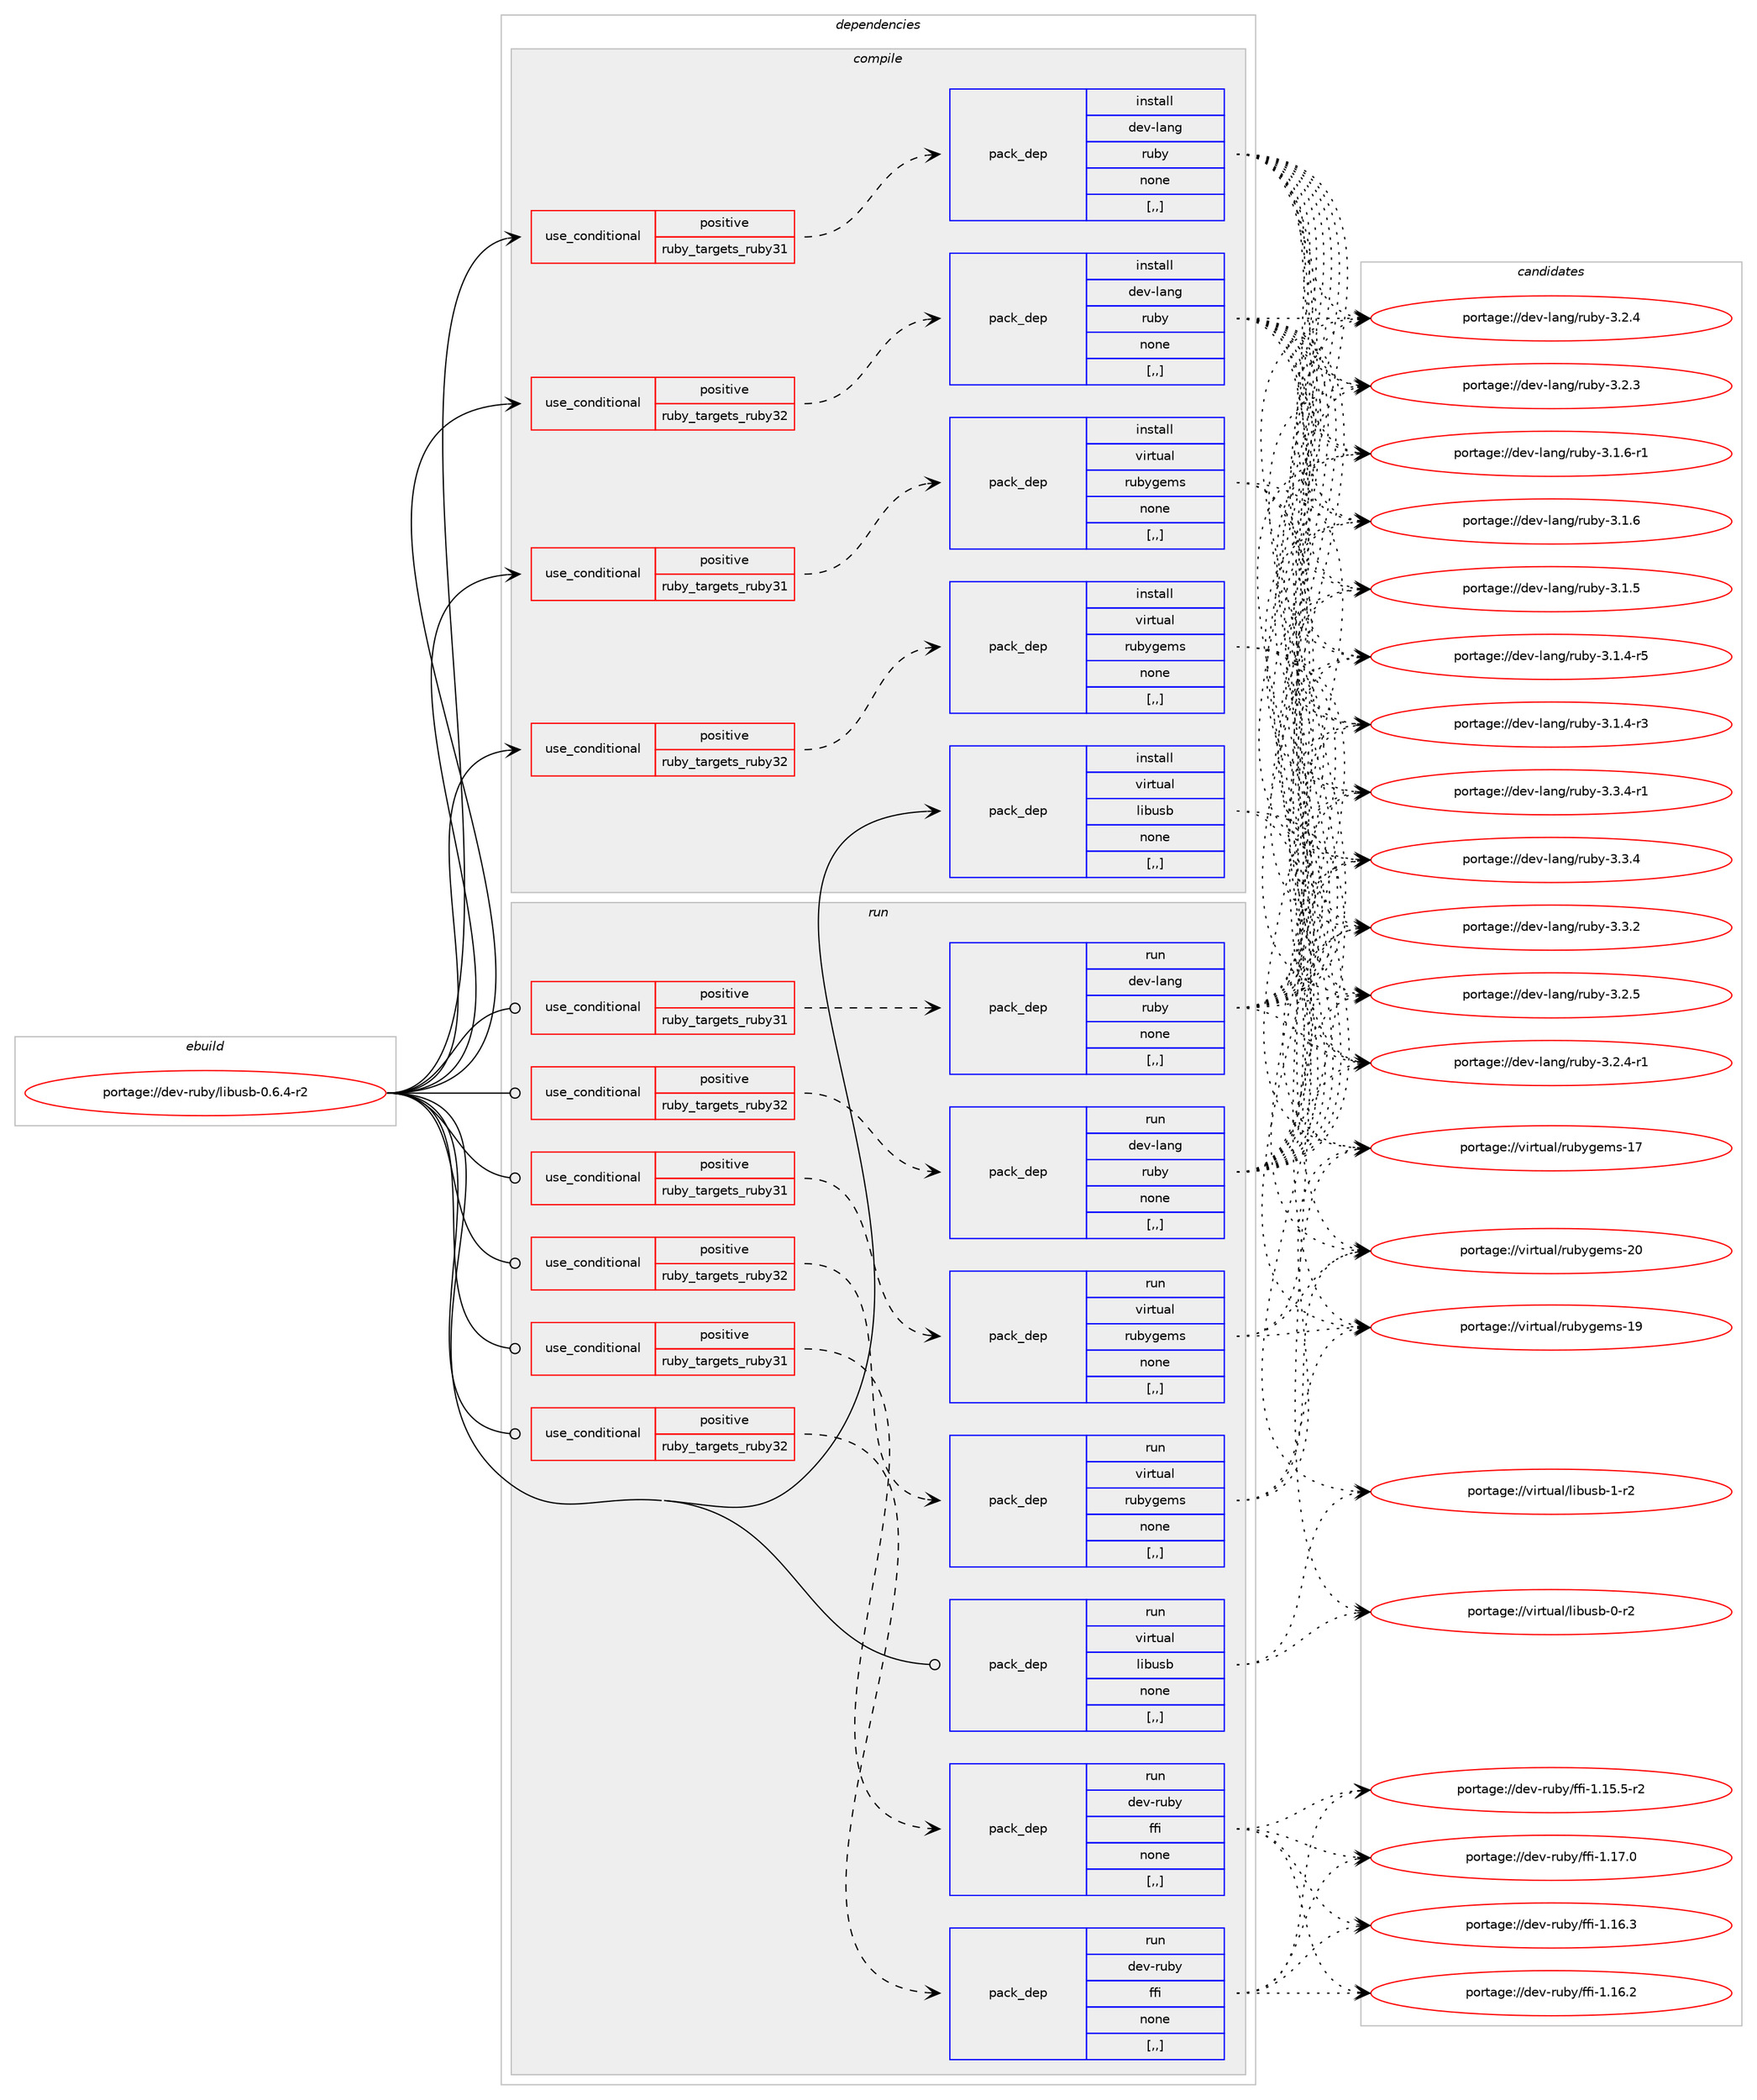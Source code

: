 digraph prolog {

# *************
# Graph options
# *************

newrank=true;
concentrate=true;
compound=true;
graph [rankdir=LR,fontname=Helvetica,fontsize=10,ranksep=1.5];#, ranksep=2.5, nodesep=0.2];
edge  [arrowhead=vee];
node  [fontname=Helvetica,fontsize=10];

# **********
# The ebuild
# **********

subgraph cluster_leftcol {
color=gray;
label=<<i>ebuild</i>>;
id [label="portage://dev-ruby/libusb-0.6.4-r2", color=red, width=4, href="../dev-ruby/libusb-0.6.4-r2.svg"];
}

# ****************
# The dependencies
# ****************

subgraph cluster_midcol {
color=gray;
label=<<i>dependencies</i>>;
subgraph cluster_compile {
fillcolor="#eeeeee";
style=filled;
label=<<i>compile</i>>;
subgraph cond49925 {
dependency188517 [label=<<TABLE BORDER="0" CELLBORDER="1" CELLSPACING="0" CELLPADDING="4"><TR><TD ROWSPAN="3" CELLPADDING="10">use_conditional</TD></TR><TR><TD>positive</TD></TR><TR><TD>ruby_targets_ruby31</TD></TR></TABLE>>, shape=none, color=red];
subgraph pack137254 {
dependency188518 [label=<<TABLE BORDER="0" CELLBORDER="1" CELLSPACING="0" CELLPADDING="4" WIDTH="220"><TR><TD ROWSPAN="6" CELLPADDING="30">pack_dep</TD></TR><TR><TD WIDTH="110">install</TD></TR><TR><TD>dev-lang</TD></TR><TR><TD>ruby</TD></TR><TR><TD>none</TD></TR><TR><TD>[,,]</TD></TR></TABLE>>, shape=none, color=blue];
}
dependency188517:e -> dependency188518:w [weight=20,style="dashed",arrowhead="vee"];
}
id:e -> dependency188517:w [weight=20,style="solid",arrowhead="vee"];
subgraph cond49926 {
dependency188519 [label=<<TABLE BORDER="0" CELLBORDER="1" CELLSPACING="0" CELLPADDING="4"><TR><TD ROWSPAN="3" CELLPADDING="10">use_conditional</TD></TR><TR><TD>positive</TD></TR><TR><TD>ruby_targets_ruby31</TD></TR></TABLE>>, shape=none, color=red];
subgraph pack137255 {
dependency188520 [label=<<TABLE BORDER="0" CELLBORDER="1" CELLSPACING="0" CELLPADDING="4" WIDTH="220"><TR><TD ROWSPAN="6" CELLPADDING="30">pack_dep</TD></TR><TR><TD WIDTH="110">install</TD></TR><TR><TD>virtual</TD></TR><TR><TD>rubygems</TD></TR><TR><TD>none</TD></TR><TR><TD>[,,]</TD></TR></TABLE>>, shape=none, color=blue];
}
dependency188519:e -> dependency188520:w [weight=20,style="dashed",arrowhead="vee"];
}
id:e -> dependency188519:w [weight=20,style="solid",arrowhead="vee"];
subgraph cond49927 {
dependency188521 [label=<<TABLE BORDER="0" CELLBORDER="1" CELLSPACING="0" CELLPADDING="4"><TR><TD ROWSPAN="3" CELLPADDING="10">use_conditional</TD></TR><TR><TD>positive</TD></TR><TR><TD>ruby_targets_ruby32</TD></TR></TABLE>>, shape=none, color=red];
subgraph pack137256 {
dependency188522 [label=<<TABLE BORDER="0" CELLBORDER="1" CELLSPACING="0" CELLPADDING="4" WIDTH="220"><TR><TD ROWSPAN="6" CELLPADDING="30">pack_dep</TD></TR><TR><TD WIDTH="110">install</TD></TR><TR><TD>dev-lang</TD></TR><TR><TD>ruby</TD></TR><TR><TD>none</TD></TR><TR><TD>[,,]</TD></TR></TABLE>>, shape=none, color=blue];
}
dependency188521:e -> dependency188522:w [weight=20,style="dashed",arrowhead="vee"];
}
id:e -> dependency188521:w [weight=20,style="solid",arrowhead="vee"];
subgraph cond49928 {
dependency188523 [label=<<TABLE BORDER="0" CELLBORDER="1" CELLSPACING="0" CELLPADDING="4"><TR><TD ROWSPAN="3" CELLPADDING="10">use_conditional</TD></TR><TR><TD>positive</TD></TR><TR><TD>ruby_targets_ruby32</TD></TR></TABLE>>, shape=none, color=red];
subgraph pack137257 {
dependency188524 [label=<<TABLE BORDER="0" CELLBORDER="1" CELLSPACING="0" CELLPADDING="4" WIDTH="220"><TR><TD ROWSPAN="6" CELLPADDING="30">pack_dep</TD></TR><TR><TD WIDTH="110">install</TD></TR><TR><TD>virtual</TD></TR><TR><TD>rubygems</TD></TR><TR><TD>none</TD></TR><TR><TD>[,,]</TD></TR></TABLE>>, shape=none, color=blue];
}
dependency188523:e -> dependency188524:w [weight=20,style="dashed",arrowhead="vee"];
}
id:e -> dependency188523:w [weight=20,style="solid",arrowhead="vee"];
subgraph pack137258 {
dependency188525 [label=<<TABLE BORDER="0" CELLBORDER="1" CELLSPACING="0" CELLPADDING="4" WIDTH="220"><TR><TD ROWSPAN="6" CELLPADDING="30">pack_dep</TD></TR><TR><TD WIDTH="110">install</TD></TR><TR><TD>virtual</TD></TR><TR><TD>libusb</TD></TR><TR><TD>none</TD></TR><TR><TD>[,,]</TD></TR></TABLE>>, shape=none, color=blue];
}
id:e -> dependency188525:w [weight=20,style="solid",arrowhead="vee"];
}
subgraph cluster_compileandrun {
fillcolor="#eeeeee";
style=filled;
label=<<i>compile and run</i>>;
}
subgraph cluster_run {
fillcolor="#eeeeee";
style=filled;
label=<<i>run</i>>;
subgraph cond49929 {
dependency188526 [label=<<TABLE BORDER="0" CELLBORDER="1" CELLSPACING="0" CELLPADDING="4"><TR><TD ROWSPAN="3" CELLPADDING="10">use_conditional</TD></TR><TR><TD>positive</TD></TR><TR><TD>ruby_targets_ruby31</TD></TR></TABLE>>, shape=none, color=red];
subgraph pack137259 {
dependency188527 [label=<<TABLE BORDER="0" CELLBORDER="1" CELLSPACING="0" CELLPADDING="4" WIDTH="220"><TR><TD ROWSPAN="6" CELLPADDING="30">pack_dep</TD></TR><TR><TD WIDTH="110">run</TD></TR><TR><TD>dev-lang</TD></TR><TR><TD>ruby</TD></TR><TR><TD>none</TD></TR><TR><TD>[,,]</TD></TR></TABLE>>, shape=none, color=blue];
}
dependency188526:e -> dependency188527:w [weight=20,style="dashed",arrowhead="vee"];
}
id:e -> dependency188526:w [weight=20,style="solid",arrowhead="odot"];
subgraph cond49930 {
dependency188528 [label=<<TABLE BORDER="0" CELLBORDER="1" CELLSPACING="0" CELLPADDING="4"><TR><TD ROWSPAN="3" CELLPADDING="10">use_conditional</TD></TR><TR><TD>positive</TD></TR><TR><TD>ruby_targets_ruby31</TD></TR></TABLE>>, shape=none, color=red];
subgraph pack137260 {
dependency188529 [label=<<TABLE BORDER="0" CELLBORDER="1" CELLSPACING="0" CELLPADDING="4" WIDTH="220"><TR><TD ROWSPAN="6" CELLPADDING="30">pack_dep</TD></TR><TR><TD WIDTH="110">run</TD></TR><TR><TD>dev-ruby</TD></TR><TR><TD>ffi</TD></TR><TR><TD>none</TD></TR><TR><TD>[,,]</TD></TR></TABLE>>, shape=none, color=blue];
}
dependency188528:e -> dependency188529:w [weight=20,style="dashed",arrowhead="vee"];
}
id:e -> dependency188528:w [weight=20,style="solid",arrowhead="odot"];
subgraph cond49931 {
dependency188530 [label=<<TABLE BORDER="0" CELLBORDER="1" CELLSPACING="0" CELLPADDING="4"><TR><TD ROWSPAN="3" CELLPADDING="10">use_conditional</TD></TR><TR><TD>positive</TD></TR><TR><TD>ruby_targets_ruby31</TD></TR></TABLE>>, shape=none, color=red];
subgraph pack137261 {
dependency188531 [label=<<TABLE BORDER="0" CELLBORDER="1" CELLSPACING="0" CELLPADDING="4" WIDTH="220"><TR><TD ROWSPAN="6" CELLPADDING="30">pack_dep</TD></TR><TR><TD WIDTH="110">run</TD></TR><TR><TD>virtual</TD></TR><TR><TD>rubygems</TD></TR><TR><TD>none</TD></TR><TR><TD>[,,]</TD></TR></TABLE>>, shape=none, color=blue];
}
dependency188530:e -> dependency188531:w [weight=20,style="dashed",arrowhead="vee"];
}
id:e -> dependency188530:w [weight=20,style="solid",arrowhead="odot"];
subgraph cond49932 {
dependency188532 [label=<<TABLE BORDER="0" CELLBORDER="1" CELLSPACING="0" CELLPADDING="4"><TR><TD ROWSPAN="3" CELLPADDING="10">use_conditional</TD></TR><TR><TD>positive</TD></TR><TR><TD>ruby_targets_ruby32</TD></TR></TABLE>>, shape=none, color=red];
subgraph pack137262 {
dependency188533 [label=<<TABLE BORDER="0" CELLBORDER="1" CELLSPACING="0" CELLPADDING="4" WIDTH="220"><TR><TD ROWSPAN="6" CELLPADDING="30">pack_dep</TD></TR><TR><TD WIDTH="110">run</TD></TR><TR><TD>dev-lang</TD></TR><TR><TD>ruby</TD></TR><TR><TD>none</TD></TR><TR><TD>[,,]</TD></TR></TABLE>>, shape=none, color=blue];
}
dependency188532:e -> dependency188533:w [weight=20,style="dashed",arrowhead="vee"];
}
id:e -> dependency188532:w [weight=20,style="solid",arrowhead="odot"];
subgraph cond49933 {
dependency188534 [label=<<TABLE BORDER="0" CELLBORDER="1" CELLSPACING="0" CELLPADDING="4"><TR><TD ROWSPAN="3" CELLPADDING="10">use_conditional</TD></TR><TR><TD>positive</TD></TR><TR><TD>ruby_targets_ruby32</TD></TR></TABLE>>, shape=none, color=red];
subgraph pack137263 {
dependency188535 [label=<<TABLE BORDER="0" CELLBORDER="1" CELLSPACING="0" CELLPADDING="4" WIDTH="220"><TR><TD ROWSPAN="6" CELLPADDING="30">pack_dep</TD></TR><TR><TD WIDTH="110">run</TD></TR><TR><TD>dev-ruby</TD></TR><TR><TD>ffi</TD></TR><TR><TD>none</TD></TR><TR><TD>[,,]</TD></TR></TABLE>>, shape=none, color=blue];
}
dependency188534:e -> dependency188535:w [weight=20,style="dashed",arrowhead="vee"];
}
id:e -> dependency188534:w [weight=20,style="solid",arrowhead="odot"];
subgraph cond49934 {
dependency188536 [label=<<TABLE BORDER="0" CELLBORDER="1" CELLSPACING="0" CELLPADDING="4"><TR><TD ROWSPAN="3" CELLPADDING="10">use_conditional</TD></TR><TR><TD>positive</TD></TR><TR><TD>ruby_targets_ruby32</TD></TR></TABLE>>, shape=none, color=red];
subgraph pack137264 {
dependency188537 [label=<<TABLE BORDER="0" CELLBORDER="1" CELLSPACING="0" CELLPADDING="4" WIDTH="220"><TR><TD ROWSPAN="6" CELLPADDING="30">pack_dep</TD></TR><TR><TD WIDTH="110">run</TD></TR><TR><TD>virtual</TD></TR><TR><TD>rubygems</TD></TR><TR><TD>none</TD></TR><TR><TD>[,,]</TD></TR></TABLE>>, shape=none, color=blue];
}
dependency188536:e -> dependency188537:w [weight=20,style="dashed",arrowhead="vee"];
}
id:e -> dependency188536:w [weight=20,style="solid",arrowhead="odot"];
subgraph pack137265 {
dependency188538 [label=<<TABLE BORDER="0" CELLBORDER="1" CELLSPACING="0" CELLPADDING="4" WIDTH="220"><TR><TD ROWSPAN="6" CELLPADDING="30">pack_dep</TD></TR><TR><TD WIDTH="110">run</TD></TR><TR><TD>virtual</TD></TR><TR><TD>libusb</TD></TR><TR><TD>none</TD></TR><TR><TD>[,,]</TD></TR></TABLE>>, shape=none, color=blue];
}
id:e -> dependency188538:w [weight=20,style="solid",arrowhead="odot"];
}
}

# **************
# The candidates
# **************

subgraph cluster_choices {
rank=same;
color=gray;
label=<<i>candidates</i>>;

subgraph choice137254 {
color=black;
nodesep=1;
choice100101118451089711010347114117981214551465146524511449 [label="portage://dev-lang/ruby-3.3.4-r1", color=red, width=4,href="../dev-lang/ruby-3.3.4-r1.svg"];
choice10010111845108971101034711411798121455146514652 [label="portage://dev-lang/ruby-3.3.4", color=red, width=4,href="../dev-lang/ruby-3.3.4.svg"];
choice10010111845108971101034711411798121455146514650 [label="portage://dev-lang/ruby-3.3.2", color=red, width=4,href="../dev-lang/ruby-3.3.2.svg"];
choice10010111845108971101034711411798121455146504653 [label="portage://dev-lang/ruby-3.2.5", color=red, width=4,href="../dev-lang/ruby-3.2.5.svg"];
choice100101118451089711010347114117981214551465046524511449 [label="portage://dev-lang/ruby-3.2.4-r1", color=red, width=4,href="../dev-lang/ruby-3.2.4-r1.svg"];
choice10010111845108971101034711411798121455146504652 [label="portage://dev-lang/ruby-3.2.4", color=red, width=4,href="../dev-lang/ruby-3.2.4.svg"];
choice10010111845108971101034711411798121455146504651 [label="portage://dev-lang/ruby-3.2.3", color=red, width=4,href="../dev-lang/ruby-3.2.3.svg"];
choice100101118451089711010347114117981214551464946544511449 [label="portage://dev-lang/ruby-3.1.6-r1", color=red, width=4,href="../dev-lang/ruby-3.1.6-r1.svg"];
choice10010111845108971101034711411798121455146494654 [label="portage://dev-lang/ruby-3.1.6", color=red, width=4,href="../dev-lang/ruby-3.1.6.svg"];
choice10010111845108971101034711411798121455146494653 [label="portage://dev-lang/ruby-3.1.5", color=red, width=4,href="../dev-lang/ruby-3.1.5.svg"];
choice100101118451089711010347114117981214551464946524511453 [label="portage://dev-lang/ruby-3.1.4-r5", color=red, width=4,href="../dev-lang/ruby-3.1.4-r5.svg"];
choice100101118451089711010347114117981214551464946524511451 [label="portage://dev-lang/ruby-3.1.4-r3", color=red, width=4,href="../dev-lang/ruby-3.1.4-r3.svg"];
dependency188518:e -> choice100101118451089711010347114117981214551465146524511449:w [style=dotted,weight="100"];
dependency188518:e -> choice10010111845108971101034711411798121455146514652:w [style=dotted,weight="100"];
dependency188518:e -> choice10010111845108971101034711411798121455146514650:w [style=dotted,weight="100"];
dependency188518:e -> choice10010111845108971101034711411798121455146504653:w [style=dotted,weight="100"];
dependency188518:e -> choice100101118451089711010347114117981214551465046524511449:w [style=dotted,weight="100"];
dependency188518:e -> choice10010111845108971101034711411798121455146504652:w [style=dotted,weight="100"];
dependency188518:e -> choice10010111845108971101034711411798121455146504651:w [style=dotted,weight="100"];
dependency188518:e -> choice100101118451089711010347114117981214551464946544511449:w [style=dotted,weight="100"];
dependency188518:e -> choice10010111845108971101034711411798121455146494654:w [style=dotted,weight="100"];
dependency188518:e -> choice10010111845108971101034711411798121455146494653:w [style=dotted,weight="100"];
dependency188518:e -> choice100101118451089711010347114117981214551464946524511453:w [style=dotted,weight="100"];
dependency188518:e -> choice100101118451089711010347114117981214551464946524511451:w [style=dotted,weight="100"];
}
subgraph choice137255 {
color=black;
nodesep=1;
choice118105114116117971084711411798121103101109115455048 [label="portage://virtual/rubygems-20", color=red, width=4,href="../virtual/rubygems-20.svg"];
choice118105114116117971084711411798121103101109115454957 [label="portage://virtual/rubygems-19", color=red, width=4,href="../virtual/rubygems-19.svg"];
choice118105114116117971084711411798121103101109115454955 [label="portage://virtual/rubygems-17", color=red, width=4,href="../virtual/rubygems-17.svg"];
dependency188520:e -> choice118105114116117971084711411798121103101109115455048:w [style=dotted,weight="100"];
dependency188520:e -> choice118105114116117971084711411798121103101109115454957:w [style=dotted,weight="100"];
dependency188520:e -> choice118105114116117971084711411798121103101109115454955:w [style=dotted,weight="100"];
}
subgraph choice137256 {
color=black;
nodesep=1;
choice100101118451089711010347114117981214551465146524511449 [label="portage://dev-lang/ruby-3.3.4-r1", color=red, width=4,href="../dev-lang/ruby-3.3.4-r1.svg"];
choice10010111845108971101034711411798121455146514652 [label="portage://dev-lang/ruby-3.3.4", color=red, width=4,href="../dev-lang/ruby-3.3.4.svg"];
choice10010111845108971101034711411798121455146514650 [label="portage://dev-lang/ruby-3.3.2", color=red, width=4,href="../dev-lang/ruby-3.3.2.svg"];
choice10010111845108971101034711411798121455146504653 [label="portage://dev-lang/ruby-3.2.5", color=red, width=4,href="../dev-lang/ruby-3.2.5.svg"];
choice100101118451089711010347114117981214551465046524511449 [label="portage://dev-lang/ruby-3.2.4-r1", color=red, width=4,href="../dev-lang/ruby-3.2.4-r1.svg"];
choice10010111845108971101034711411798121455146504652 [label="portage://dev-lang/ruby-3.2.4", color=red, width=4,href="../dev-lang/ruby-3.2.4.svg"];
choice10010111845108971101034711411798121455146504651 [label="portage://dev-lang/ruby-3.2.3", color=red, width=4,href="../dev-lang/ruby-3.2.3.svg"];
choice100101118451089711010347114117981214551464946544511449 [label="portage://dev-lang/ruby-3.1.6-r1", color=red, width=4,href="../dev-lang/ruby-3.1.6-r1.svg"];
choice10010111845108971101034711411798121455146494654 [label="portage://dev-lang/ruby-3.1.6", color=red, width=4,href="../dev-lang/ruby-3.1.6.svg"];
choice10010111845108971101034711411798121455146494653 [label="portage://dev-lang/ruby-3.1.5", color=red, width=4,href="../dev-lang/ruby-3.1.5.svg"];
choice100101118451089711010347114117981214551464946524511453 [label="portage://dev-lang/ruby-3.1.4-r5", color=red, width=4,href="../dev-lang/ruby-3.1.4-r5.svg"];
choice100101118451089711010347114117981214551464946524511451 [label="portage://dev-lang/ruby-3.1.4-r3", color=red, width=4,href="../dev-lang/ruby-3.1.4-r3.svg"];
dependency188522:e -> choice100101118451089711010347114117981214551465146524511449:w [style=dotted,weight="100"];
dependency188522:e -> choice10010111845108971101034711411798121455146514652:w [style=dotted,weight="100"];
dependency188522:e -> choice10010111845108971101034711411798121455146514650:w [style=dotted,weight="100"];
dependency188522:e -> choice10010111845108971101034711411798121455146504653:w [style=dotted,weight="100"];
dependency188522:e -> choice100101118451089711010347114117981214551465046524511449:w [style=dotted,weight="100"];
dependency188522:e -> choice10010111845108971101034711411798121455146504652:w [style=dotted,weight="100"];
dependency188522:e -> choice10010111845108971101034711411798121455146504651:w [style=dotted,weight="100"];
dependency188522:e -> choice100101118451089711010347114117981214551464946544511449:w [style=dotted,weight="100"];
dependency188522:e -> choice10010111845108971101034711411798121455146494654:w [style=dotted,weight="100"];
dependency188522:e -> choice10010111845108971101034711411798121455146494653:w [style=dotted,weight="100"];
dependency188522:e -> choice100101118451089711010347114117981214551464946524511453:w [style=dotted,weight="100"];
dependency188522:e -> choice100101118451089711010347114117981214551464946524511451:w [style=dotted,weight="100"];
}
subgraph choice137257 {
color=black;
nodesep=1;
choice118105114116117971084711411798121103101109115455048 [label="portage://virtual/rubygems-20", color=red, width=4,href="../virtual/rubygems-20.svg"];
choice118105114116117971084711411798121103101109115454957 [label="portage://virtual/rubygems-19", color=red, width=4,href="../virtual/rubygems-19.svg"];
choice118105114116117971084711411798121103101109115454955 [label="portage://virtual/rubygems-17", color=red, width=4,href="../virtual/rubygems-17.svg"];
dependency188524:e -> choice118105114116117971084711411798121103101109115455048:w [style=dotted,weight="100"];
dependency188524:e -> choice118105114116117971084711411798121103101109115454957:w [style=dotted,weight="100"];
dependency188524:e -> choice118105114116117971084711411798121103101109115454955:w [style=dotted,weight="100"];
}
subgraph choice137258 {
color=black;
nodesep=1;
choice1181051141161179710847108105981171159845494511450 [label="portage://virtual/libusb-1-r2", color=red, width=4,href="../virtual/libusb-1-r2.svg"];
choice1181051141161179710847108105981171159845484511450 [label="portage://virtual/libusb-0-r2", color=red, width=4,href="../virtual/libusb-0-r2.svg"];
dependency188525:e -> choice1181051141161179710847108105981171159845494511450:w [style=dotted,weight="100"];
dependency188525:e -> choice1181051141161179710847108105981171159845484511450:w [style=dotted,weight="100"];
}
subgraph choice137259 {
color=black;
nodesep=1;
choice100101118451089711010347114117981214551465146524511449 [label="portage://dev-lang/ruby-3.3.4-r1", color=red, width=4,href="../dev-lang/ruby-3.3.4-r1.svg"];
choice10010111845108971101034711411798121455146514652 [label="portage://dev-lang/ruby-3.3.4", color=red, width=4,href="../dev-lang/ruby-3.3.4.svg"];
choice10010111845108971101034711411798121455146514650 [label="portage://dev-lang/ruby-3.3.2", color=red, width=4,href="../dev-lang/ruby-3.3.2.svg"];
choice10010111845108971101034711411798121455146504653 [label="portage://dev-lang/ruby-3.2.5", color=red, width=4,href="../dev-lang/ruby-3.2.5.svg"];
choice100101118451089711010347114117981214551465046524511449 [label="portage://dev-lang/ruby-3.2.4-r1", color=red, width=4,href="../dev-lang/ruby-3.2.4-r1.svg"];
choice10010111845108971101034711411798121455146504652 [label="portage://dev-lang/ruby-3.2.4", color=red, width=4,href="../dev-lang/ruby-3.2.4.svg"];
choice10010111845108971101034711411798121455146504651 [label="portage://dev-lang/ruby-3.2.3", color=red, width=4,href="../dev-lang/ruby-3.2.3.svg"];
choice100101118451089711010347114117981214551464946544511449 [label="portage://dev-lang/ruby-3.1.6-r1", color=red, width=4,href="../dev-lang/ruby-3.1.6-r1.svg"];
choice10010111845108971101034711411798121455146494654 [label="portage://dev-lang/ruby-3.1.6", color=red, width=4,href="../dev-lang/ruby-3.1.6.svg"];
choice10010111845108971101034711411798121455146494653 [label="portage://dev-lang/ruby-3.1.5", color=red, width=4,href="../dev-lang/ruby-3.1.5.svg"];
choice100101118451089711010347114117981214551464946524511453 [label="portage://dev-lang/ruby-3.1.4-r5", color=red, width=4,href="../dev-lang/ruby-3.1.4-r5.svg"];
choice100101118451089711010347114117981214551464946524511451 [label="portage://dev-lang/ruby-3.1.4-r3", color=red, width=4,href="../dev-lang/ruby-3.1.4-r3.svg"];
dependency188527:e -> choice100101118451089711010347114117981214551465146524511449:w [style=dotted,weight="100"];
dependency188527:e -> choice10010111845108971101034711411798121455146514652:w [style=dotted,weight="100"];
dependency188527:e -> choice10010111845108971101034711411798121455146514650:w [style=dotted,weight="100"];
dependency188527:e -> choice10010111845108971101034711411798121455146504653:w [style=dotted,weight="100"];
dependency188527:e -> choice100101118451089711010347114117981214551465046524511449:w [style=dotted,weight="100"];
dependency188527:e -> choice10010111845108971101034711411798121455146504652:w [style=dotted,weight="100"];
dependency188527:e -> choice10010111845108971101034711411798121455146504651:w [style=dotted,weight="100"];
dependency188527:e -> choice100101118451089711010347114117981214551464946544511449:w [style=dotted,weight="100"];
dependency188527:e -> choice10010111845108971101034711411798121455146494654:w [style=dotted,weight="100"];
dependency188527:e -> choice10010111845108971101034711411798121455146494653:w [style=dotted,weight="100"];
dependency188527:e -> choice100101118451089711010347114117981214551464946524511453:w [style=dotted,weight="100"];
dependency188527:e -> choice100101118451089711010347114117981214551464946524511451:w [style=dotted,weight="100"];
}
subgraph choice137260 {
color=black;
nodesep=1;
choice10010111845114117981214710210210545494649554648 [label="portage://dev-ruby/ffi-1.17.0", color=red, width=4,href="../dev-ruby/ffi-1.17.0.svg"];
choice10010111845114117981214710210210545494649544651 [label="portage://dev-ruby/ffi-1.16.3", color=red, width=4,href="../dev-ruby/ffi-1.16.3.svg"];
choice10010111845114117981214710210210545494649544650 [label="portage://dev-ruby/ffi-1.16.2", color=red, width=4,href="../dev-ruby/ffi-1.16.2.svg"];
choice100101118451141179812147102102105454946495346534511450 [label="portage://dev-ruby/ffi-1.15.5-r2", color=red, width=4,href="../dev-ruby/ffi-1.15.5-r2.svg"];
dependency188529:e -> choice10010111845114117981214710210210545494649554648:w [style=dotted,weight="100"];
dependency188529:e -> choice10010111845114117981214710210210545494649544651:w [style=dotted,weight="100"];
dependency188529:e -> choice10010111845114117981214710210210545494649544650:w [style=dotted,weight="100"];
dependency188529:e -> choice100101118451141179812147102102105454946495346534511450:w [style=dotted,weight="100"];
}
subgraph choice137261 {
color=black;
nodesep=1;
choice118105114116117971084711411798121103101109115455048 [label="portage://virtual/rubygems-20", color=red, width=4,href="../virtual/rubygems-20.svg"];
choice118105114116117971084711411798121103101109115454957 [label="portage://virtual/rubygems-19", color=red, width=4,href="../virtual/rubygems-19.svg"];
choice118105114116117971084711411798121103101109115454955 [label="portage://virtual/rubygems-17", color=red, width=4,href="../virtual/rubygems-17.svg"];
dependency188531:e -> choice118105114116117971084711411798121103101109115455048:w [style=dotted,weight="100"];
dependency188531:e -> choice118105114116117971084711411798121103101109115454957:w [style=dotted,weight="100"];
dependency188531:e -> choice118105114116117971084711411798121103101109115454955:w [style=dotted,weight="100"];
}
subgraph choice137262 {
color=black;
nodesep=1;
choice100101118451089711010347114117981214551465146524511449 [label="portage://dev-lang/ruby-3.3.4-r1", color=red, width=4,href="../dev-lang/ruby-3.3.4-r1.svg"];
choice10010111845108971101034711411798121455146514652 [label="portage://dev-lang/ruby-3.3.4", color=red, width=4,href="../dev-lang/ruby-3.3.4.svg"];
choice10010111845108971101034711411798121455146514650 [label="portage://dev-lang/ruby-3.3.2", color=red, width=4,href="../dev-lang/ruby-3.3.2.svg"];
choice10010111845108971101034711411798121455146504653 [label="portage://dev-lang/ruby-3.2.5", color=red, width=4,href="../dev-lang/ruby-3.2.5.svg"];
choice100101118451089711010347114117981214551465046524511449 [label="portage://dev-lang/ruby-3.2.4-r1", color=red, width=4,href="../dev-lang/ruby-3.2.4-r1.svg"];
choice10010111845108971101034711411798121455146504652 [label="portage://dev-lang/ruby-3.2.4", color=red, width=4,href="../dev-lang/ruby-3.2.4.svg"];
choice10010111845108971101034711411798121455146504651 [label="portage://dev-lang/ruby-3.2.3", color=red, width=4,href="../dev-lang/ruby-3.2.3.svg"];
choice100101118451089711010347114117981214551464946544511449 [label="portage://dev-lang/ruby-3.1.6-r1", color=red, width=4,href="../dev-lang/ruby-3.1.6-r1.svg"];
choice10010111845108971101034711411798121455146494654 [label="portage://dev-lang/ruby-3.1.6", color=red, width=4,href="../dev-lang/ruby-3.1.6.svg"];
choice10010111845108971101034711411798121455146494653 [label="portage://dev-lang/ruby-3.1.5", color=red, width=4,href="../dev-lang/ruby-3.1.5.svg"];
choice100101118451089711010347114117981214551464946524511453 [label="portage://dev-lang/ruby-3.1.4-r5", color=red, width=4,href="../dev-lang/ruby-3.1.4-r5.svg"];
choice100101118451089711010347114117981214551464946524511451 [label="portage://dev-lang/ruby-3.1.4-r3", color=red, width=4,href="../dev-lang/ruby-3.1.4-r3.svg"];
dependency188533:e -> choice100101118451089711010347114117981214551465146524511449:w [style=dotted,weight="100"];
dependency188533:e -> choice10010111845108971101034711411798121455146514652:w [style=dotted,weight="100"];
dependency188533:e -> choice10010111845108971101034711411798121455146514650:w [style=dotted,weight="100"];
dependency188533:e -> choice10010111845108971101034711411798121455146504653:w [style=dotted,weight="100"];
dependency188533:e -> choice100101118451089711010347114117981214551465046524511449:w [style=dotted,weight="100"];
dependency188533:e -> choice10010111845108971101034711411798121455146504652:w [style=dotted,weight="100"];
dependency188533:e -> choice10010111845108971101034711411798121455146504651:w [style=dotted,weight="100"];
dependency188533:e -> choice100101118451089711010347114117981214551464946544511449:w [style=dotted,weight="100"];
dependency188533:e -> choice10010111845108971101034711411798121455146494654:w [style=dotted,weight="100"];
dependency188533:e -> choice10010111845108971101034711411798121455146494653:w [style=dotted,weight="100"];
dependency188533:e -> choice100101118451089711010347114117981214551464946524511453:w [style=dotted,weight="100"];
dependency188533:e -> choice100101118451089711010347114117981214551464946524511451:w [style=dotted,weight="100"];
}
subgraph choice137263 {
color=black;
nodesep=1;
choice10010111845114117981214710210210545494649554648 [label="portage://dev-ruby/ffi-1.17.0", color=red, width=4,href="../dev-ruby/ffi-1.17.0.svg"];
choice10010111845114117981214710210210545494649544651 [label="portage://dev-ruby/ffi-1.16.3", color=red, width=4,href="../dev-ruby/ffi-1.16.3.svg"];
choice10010111845114117981214710210210545494649544650 [label="portage://dev-ruby/ffi-1.16.2", color=red, width=4,href="../dev-ruby/ffi-1.16.2.svg"];
choice100101118451141179812147102102105454946495346534511450 [label="portage://dev-ruby/ffi-1.15.5-r2", color=red, width=4,href="../dev-ruby/ffi-1.15.5-r2.svg"];
dependency188535:e -> choice10010111845114117981214710210210545494649554648:w [style=dotted,weight="100"];
dependency188535:e -> choice10010111845114117981214710210210545494649544651:w [style=dotted,weight="100"];
dependency188535:e -> choice10010111845114117981214710210210545494649544650:w [style=dotted,weight="100"];
dependency188535:e -> choice100101118451141179812147102102105454946495346534511450:w [style=dotted,weight="100"];
}
subgraph choice137264 {
color=black;
nodesep=1;
choice118105114116117971084711411798121103101109115455048 [label="portage://virtual/rubygems-20", color=red, width=4,href="../virtual/rubygems-20.svg"];
choice118105114116117971084711411798121103101109115454957 [label="portage://virtual/rubygems-19", color=red, width=4,href="../virtual/rubygems-19.svg"];
choice118105114116117971084711411798121103101109115454955 [label="portage://virtual/rubygems-17", color=red, width=4,href="../virtual/rubygems-17.svg"];
dependency188537:e -> choice118105114116117971084711411798121103101109115455048:w [style=dotted,weight="100"];
dependency188537:e -> choice118105114116117971084711411798121103101109115454957:w [style=dotted,weight="100"];
dependency188537:e -> choice118105114116117971084711411798121103101109115454955:w [style=dotted,weight="100"];
}
subgraph choice137265 {
color=black;
nodesep=1;
choice1181051141161179710847108105981171159845494511450 [label="portage://virtual/libusb-1-r2", color=red, width=4,href="../virtual/libusb-1-r2.svg"];
choice1181051141161179710847108105981171159845484511450 [label="portage://virtual/libusb-0-r2", color=red, width=4,href="../virtual/libusb-0-r2.svg"];
dependency188538:e -> choice1181051141161179710847108105981171159845494511450:w [style=dotted,weight="100"];
dependency188538:e -> choice1181051141161179710847108105981171159845484511450:w [style=dotted,weight="100"];
}
}

}

